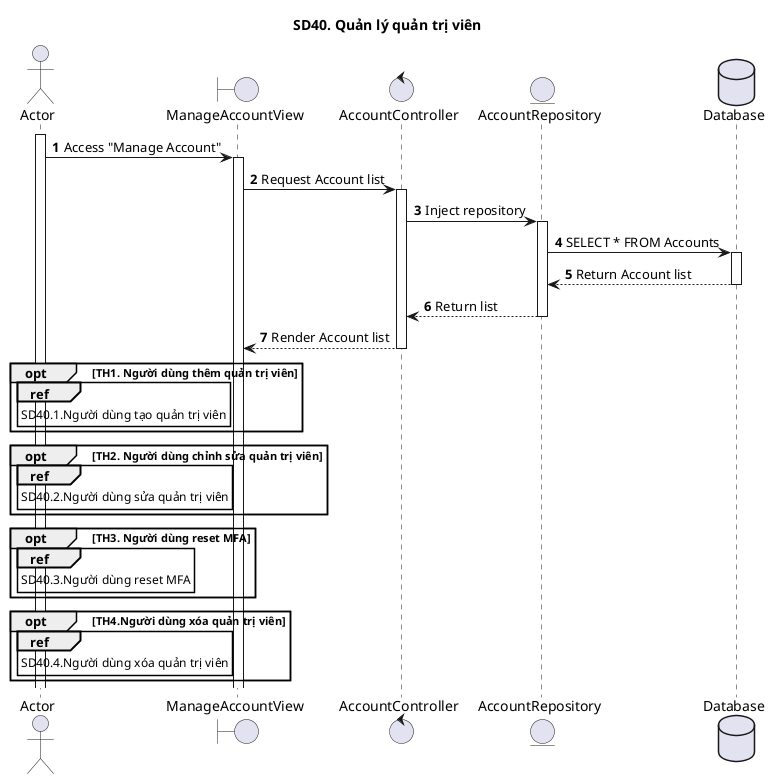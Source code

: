 @startuml SQ
autonumber
title SD40. Quản lý quản trị viên
actor "Actor" as actor
boundary "ManageAccountView" as manageView
control "AccountController" as controller
entity "AccountRepository" as model
database "Database" as database
' Main Flow
activate actor
actor -> manageView : Access "Manage Account"
activate manageView
manageView -> controller : Request Account list
activate controller
controller -> model : Inject repository
activate model
model -> database : SELECT * FROM Accounts
activate database
database --> model : Return Account list
deactivate database
model --> controller : Return list
deactivate model
controller --> manageView : Render Account list
deactivate controller
' Option TH1: Create Account
opt **TH1. Người dùng thêm quản trị viên**
  ref over actor
SD40.1.Người dùng tạo quản trị viên
end ref
end
' Option TH2: Edit Account
opt **TH2. Người dùng chỉnh sửa quản trị viên**
  ref over actor
SD40.2.Người dùng sửa quản trị viên
end ref
end
' Option TH3: Reset MFA
opt **TH3. Người dùng reset MFA**
  ref over actor
SD40.3.Người dùng reset MFA
end ref
end
' Option TH4: Delete Account
opt **TH4.Người dùng xóa quản trị viên**
  ref over actor
SD40.4.Người dùng xóa quản trị viên
end ref
end
@enduml